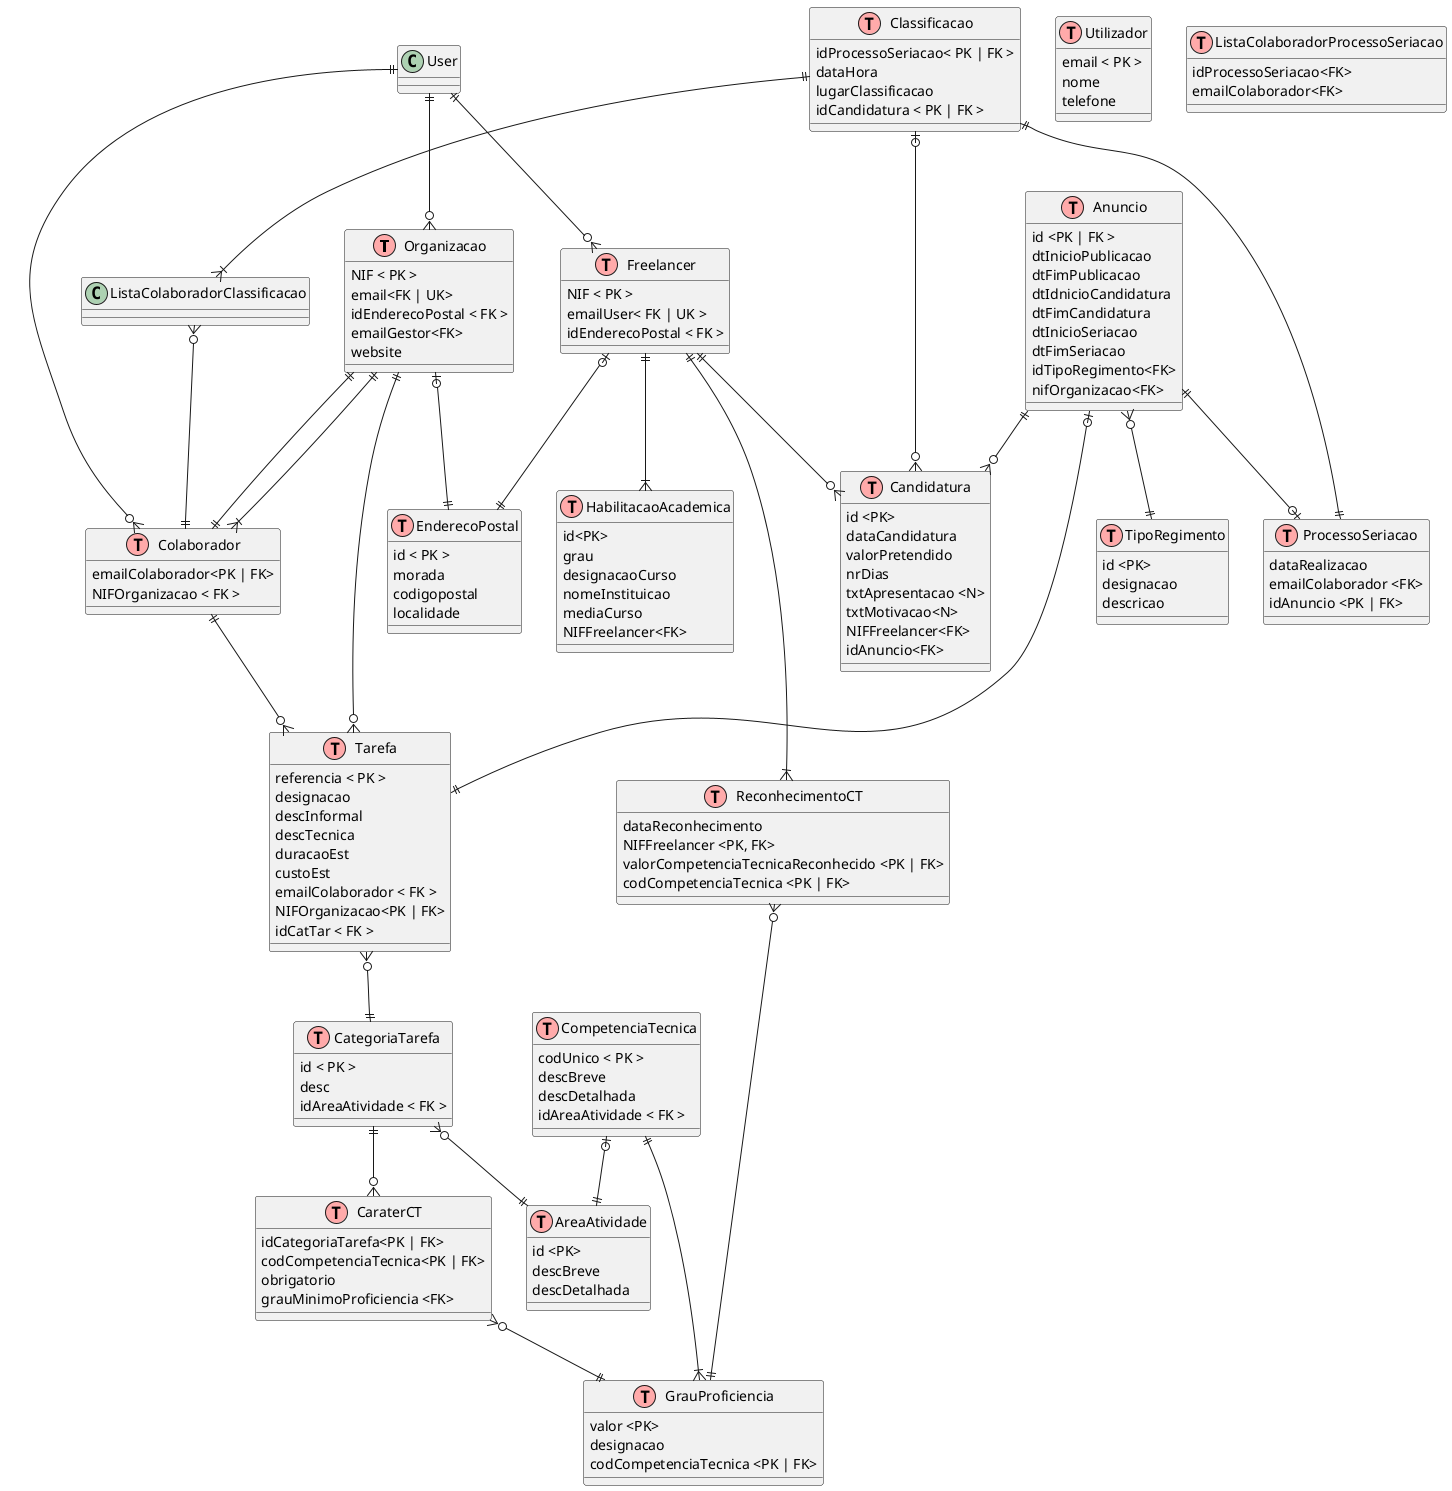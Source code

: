 @startuml

!define table(x) class x << (T,#FFAAAA) >>


table(Organizacao)  {
  NIF < PK >
  email<FK | UK>
  idEnderecoPostal < FK >
  emailGestor<FK>
  website
}

table(Colaborador){
    emailColaborador<PK | FK>
    NIFOrganizacao < FK >
}

table(EnderecoPostal){
    id < PK >
    morada
    codigopostal
    localidade
}

table(Tarefa){
    referencia < PK >
    designacao
    descInformal
    descTecnica
    duracaoEst
    custoEst
    emailColaborador < FK >
    NIFOrganizacao<PK | FK>
    idCatTar < FK >
}

table(Utilizador){
    email < PK >
    nome
    telefone
}

table(Freelancer){
    NIF < PK >
    emailUser< FK | UK >
    idEnderecoPostal < FK >
}

table(CategoriaTarefa){
    id < PK > 
    desc
    idAreaAtividade < FK >
}

table(CompetenciaTecnica){
    codUnico < PK >
    descBreve
    descDetalhada
    idAreaAtividade < FK > 
}


table(Anuncio){
    id <PK | FK >
    dtInicioPublicacao
    dtFimPublicacao
    dtIdnicioCandidatura
    dtFimCandidatura
    dtInicioSeriacao
    dtFimSeriacao
    idTipoRegimento<FK>
    nifOrganizacao<FK>
}


table(AreaAtividade){
    id <PK>
    descBreve
    descDetalhada
}

table(GrauProficiencia){
    valor <PK>
    designacao
    codCompetenciaTecnica <PK | FK>
}


table(HabilitacaoAcademica){
    id<PK>
    grau
    designacaoCurso
    nomeInstituicao
    mediaCurso
    NIFFreelancer<FK>
}

table(TipoRegimento){
    id <PK>
    designacao
    descricao
}

table(CaraterCT){ 
    idCategoriaTarefa<PK | FK>
    codCompetenciaTecnica<PK | FK>
    obrigatorio
    grauMinimoProficiencia <FK>
}

table(ReconhecimentoCT){
    dataReconhecimento
    NIFFreelancer <PK, FK>
    valorCompetenciaTecnicaReconhecido <PK | FK>
    codCompetenciaTecnica <PK | FK>
}

table(ProcessoSeriacao){
    dataRealizacao
    emailColaborador <FK>
    idAnuncio <PK | FK>
}

table(Classificacao){
    idProcessoSeriacao< PK | FK >
    dataHora
    lugarClassificacao
    idCandidatura < PK | FK >
}

table(ListaColaboradorProcessoSeriacao){
    idProcessoSeriacao<FK>
    emailColaborador<FK>
}

table(Candidatura){
    id <PK>
    dataCandidatura
    valorPretendido
    nrDias
    txtApresentacao <N>
    txtMotivacao<N>
    NIFFreelancer<FK>
    idAnuncio<FK>
}

User ||--o{ Colaborador
User ||--o{ Freelancer
User ||--o{ Organizacao

Organizacao ||--o{ Tarefa
Classificacao |o--o{ Candidatura
Classificacao ||--|{ ListaColaboradorClassificacao
ListaColaboradorClassificacao }o--|| Colaborador
Classificacao ||--|| ProcessoSeriacao
Anuncio ||--o| ProcessoSeriacao
Colaborador ||--o{ Tarefa
Freelancer ||--o{ Candidatura
Freelancer |o--|| EnderecoPostal
Freelancer ||--|{ ReconhecimentoCT
ReconhecimentoCT }o--|| GrauProficiencia
Organizacao|o--|| EnderecoPostal
Organizacao ||--|| Colaborador
Organizacao ||--|{ Colaborador
Freelancer ||--|{ HabilitacaoAcademica
CompetenciaTecnica |o--|| AreaAtividade
CompetenciaTecnica ||--|{ GrauProficiencia
CategoriaTarefa }o--|| AreaAtividade
Tarefa }o--|| CategoriaTarefa
Anuncio ||--o{ Candidatura
Anuncio }o--|| TipoRegimento
CategoriaTarefa ||--o{ CaraterCT
CaraterCT }o--||GrauProficiencia
Anuncio |o--|| Tarefa
@enduml